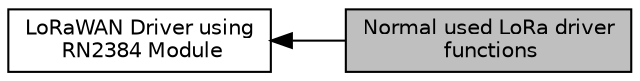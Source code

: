 digraph "Normal used LoRa driver functions"
{
  edge [fontname="Helvetica",fontsize="10",labelfontname="Helvetica",labelfontsize="10"];
  node [fontname="Helvetica",fontsize="10",shape=record];
  rankdir=LR;
  Node0 [label="Normal used LoRa driver\l functions",height=0.2,width=0.4,color="black", fillcolor="grey75", style="filled", fontcolor="black"];
  Node1 [label="LoRaWAN Driver using\l RN2384 Module",height=0.2,width=0.4,color="black", fillcolor="white", style="filled",URL="$group__lora__driver.html"];
  Node1->Node0 [shape=plaintext, dir="back", style="solid"];
}
